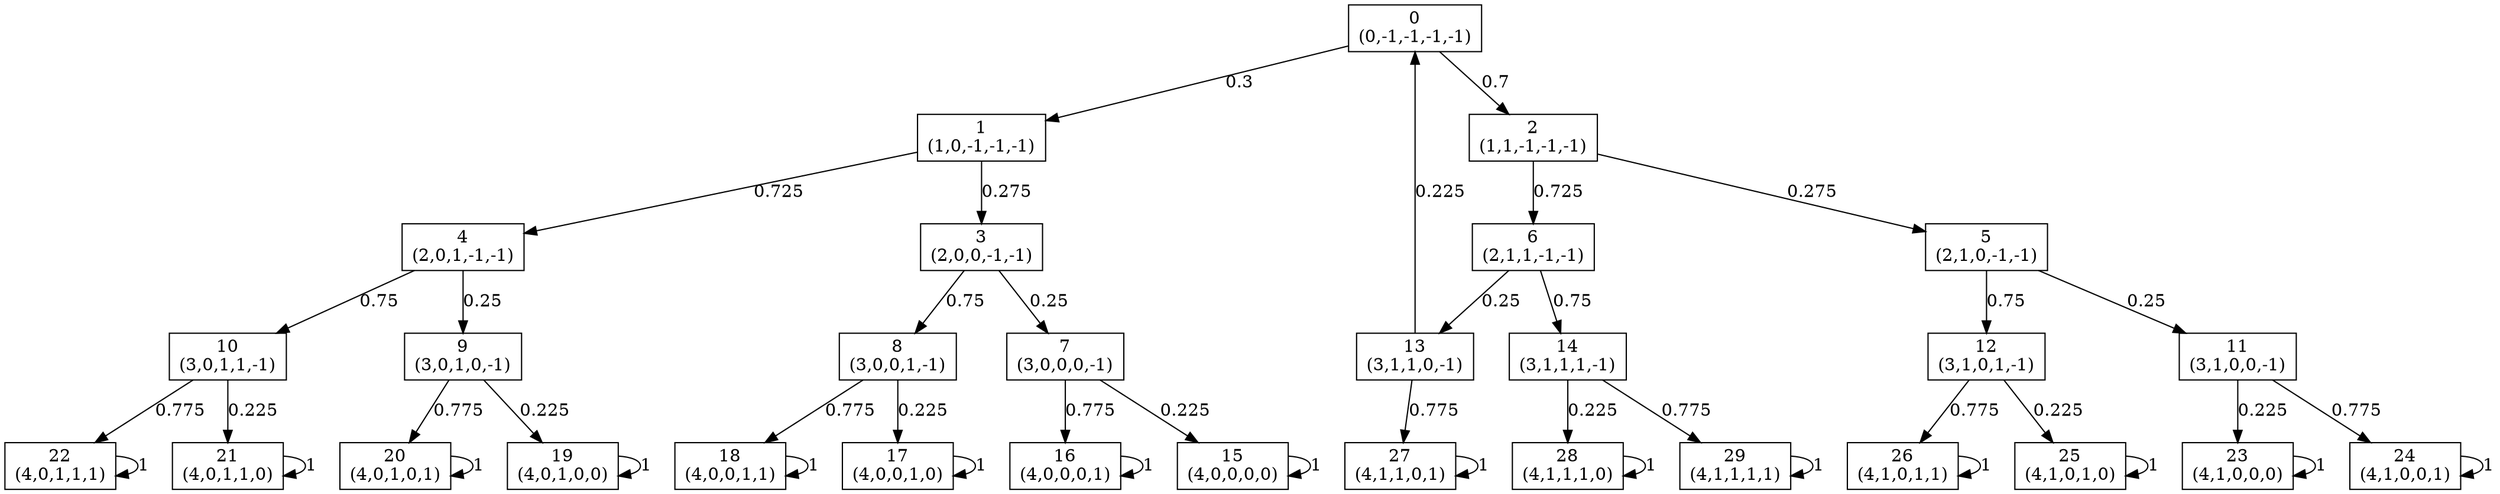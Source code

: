 digraph P {
node [shape=box];
0 -> 1 [ label="0.3" ];
0 -> 2 [ label="0.7" ];
1 -> 3 [ label="0.275" ];
1 -> 4 [ label="0.725" ];
2 -> 5 [ label="0.275" ];
2 -> 6 [ label="0.725" ];
3 -> 7 [ label="0.25" ];
3 -> 8 [ label="0.75" ];
4 -> 9 [ label="0.25" ];
4 -> 10 [ label="0.75" ];
5 -> 11 [ label="0.25" ];
5 -> 12 [ label="0.75" ];
6 -> 13 [ label="0.25" ];
6 -> 14 [ label="0.75" ];
7 -> 15 [ label="0.225" ];
7 -> 16 [ label="0.775" ];
8 -> 17 [ label="0.225" ];
8 -> 18 [ label="0.775" ];
9 -> 19 [ label="0.225" ];
9 -> 20 [ label="0.775" ];
10 -> 21 [ label="0.225" ];
10 -> 22 [ label="0.775" ];
11 -> 23 [ label="0.225" ];
11 -> 24 [ label="0.775" ];
12 -> 25 [ label="0.225" ];
12 -> 26 [ label="0.775" ];
13 -> 0 [ label="0.225" ];
13 -> 27 [ label="0.775" ];
14 -> 28 [ label="0.225" ];
14 -> 29 [ label="0.775" ];
15 -> 15 [ label="1" ];
16 -> 16 [ label="1" ];
17 -> 17 [ label="1" ];
18 -> 18 [ label="1" ];
19 -> 19 [ label="1" ];
20 -> 20 [ label="1" ];
21 -> 21 [ label="1" ];
22 -> 22 [ label="1" ];
23 -> 23 [ label="1" ];
24 -> 24 [ label="1" ];
25 -> 25 [ label="1" ];
26 -> 26 [ label="1" ];
27 -> 27 [ label="1" ];
28 -> 28 [ label="1" ];
29 -> 29 [ label="1" ];
0 [label="0\n(0,-1,-1,-1,-1)"];
1 [label="1\n(1,0,-1,-1,-1)"];
2 [label="2\n(1,1,-1,-1,-1)"];
3 [label="3\n(2,0,0,-1,-1)"];
4 [label="4\n(2,0,1,-1,-1)"];
5 [label="5\n(2,1,0,-1,-1)"];
6 [label="6\n(2,1,1,-1,-1)"];
7 [label="7\n(3,0,0,0,-1)"];
8 [label="8\n(3,0,0,1,-1)"];
9 [label="9\n(3,0,1,0,-1)"];
10 [label="10\n(3,0,1,1,-1)"];
11 [label="11\n(3,1,0,0,-1)"];
12 [label="12\n(3,1,0,1,-1)"];
13 [label="13\n(3,1,1,0,-1)"];
14 [label="14\n(3,1,1,1,-1)"];
15 [label="15\n(4,0,0,0,0)"];
16 [label="16\n(4,0,0,0,1)"];
17 [label="17\n(4,0,0,1,0)"];
18 [label="18\n(4,0,0,1,1)"];
19 [label="19\n(4,0,1,0,0)"];
20 [label="20\n(4,0,1,0,1)"];
21 [label="21\n(4,0,1,1,0)"];
22 [label="22\n(4,0,1,1,1)"];
23 [label="23\n(4,1,0,0,0)"];
24 [label="24\n(4,1,0,0,1)"];
25 [label="25\n(4,1,0,1,0)"];
26 [label="26\n(4,1,0,1,1)"];
27 [label="27\n(4,1,1,0,1)"];
28 [label="28\n(4,1,1,1,0)"];
29 [label="29\n(4,1,1,1,1)"];
}
